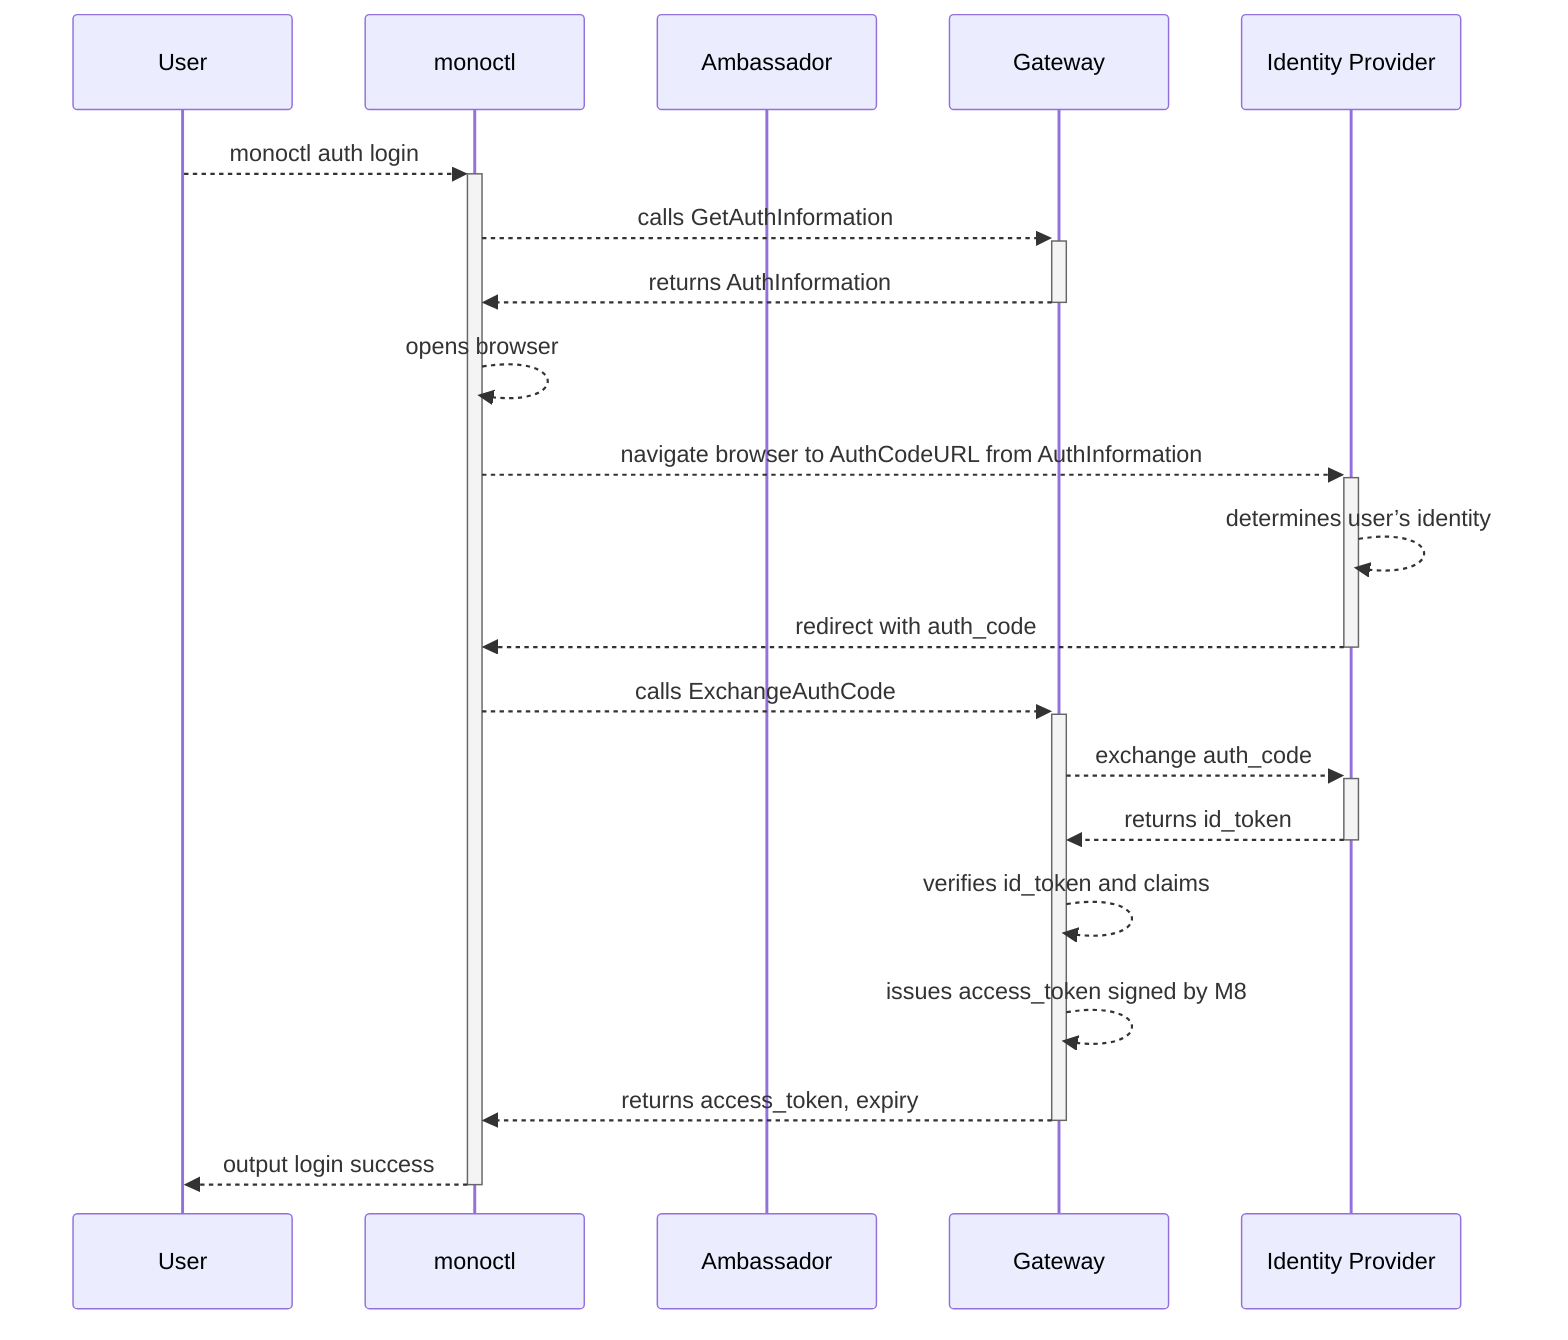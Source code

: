 sequenceDiagram
    participant U as User
    participant M as monoctl
    participant A as Ambassador
    participant G as Gateway
    participant I as Identity Provider
    U-->>+M: monoctl auth login
    M-->>+G: calls GetAuthInformation
    G-->>-M: returns AuthInformation
    M-->>M: opens browser
    M-->>+I: navigate browser to AuthCodeURL from AuthInformation
    I-->>I: determines user’s identity
    I-->>-M: redirect with auth_code
    M-->>+G: calls ExchangeAuthCode
    G-->>+I: exchange auth_code
    I-->>-G: returns id_token
    G-->>G: verifies id_token and claims
    G-->>G: issues access_token signed by M8
    G-->>-M: returns access_token, expiry
    M-->>-U: output login success